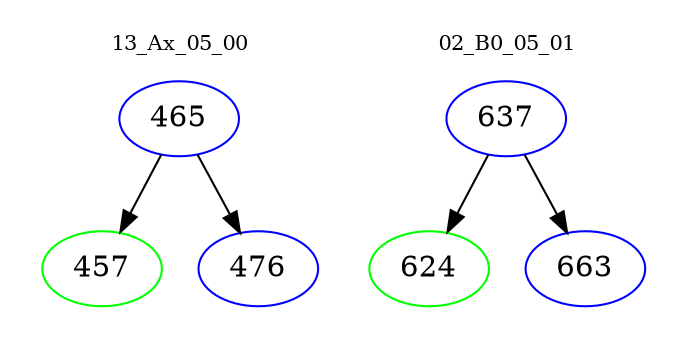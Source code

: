 digraph{
subgraph cluster_0 {
color = white
label = "13_Ax_05_00";
fontsize=10;
T0_465 [label="465", color="blue"]
T0_465 -> T0_457 [color="black"]
T0_457 [label="457", color="green"]
T0_465 -> T0_476 [color="black"]
T0_476 [label="476", color="blue"]
}
subgraph cluster_1 {
color = white
label = "02_B0_05_01";
fontsize=10;
T1_637 [label="637", color="blue"]
T1_637 -> T1_624 [color="black"]
T1_624 [label="624", color="green"]
T1_637 -> T1_663 [color="black"]
T1_663 [label="663", color="blue"]
}
}
